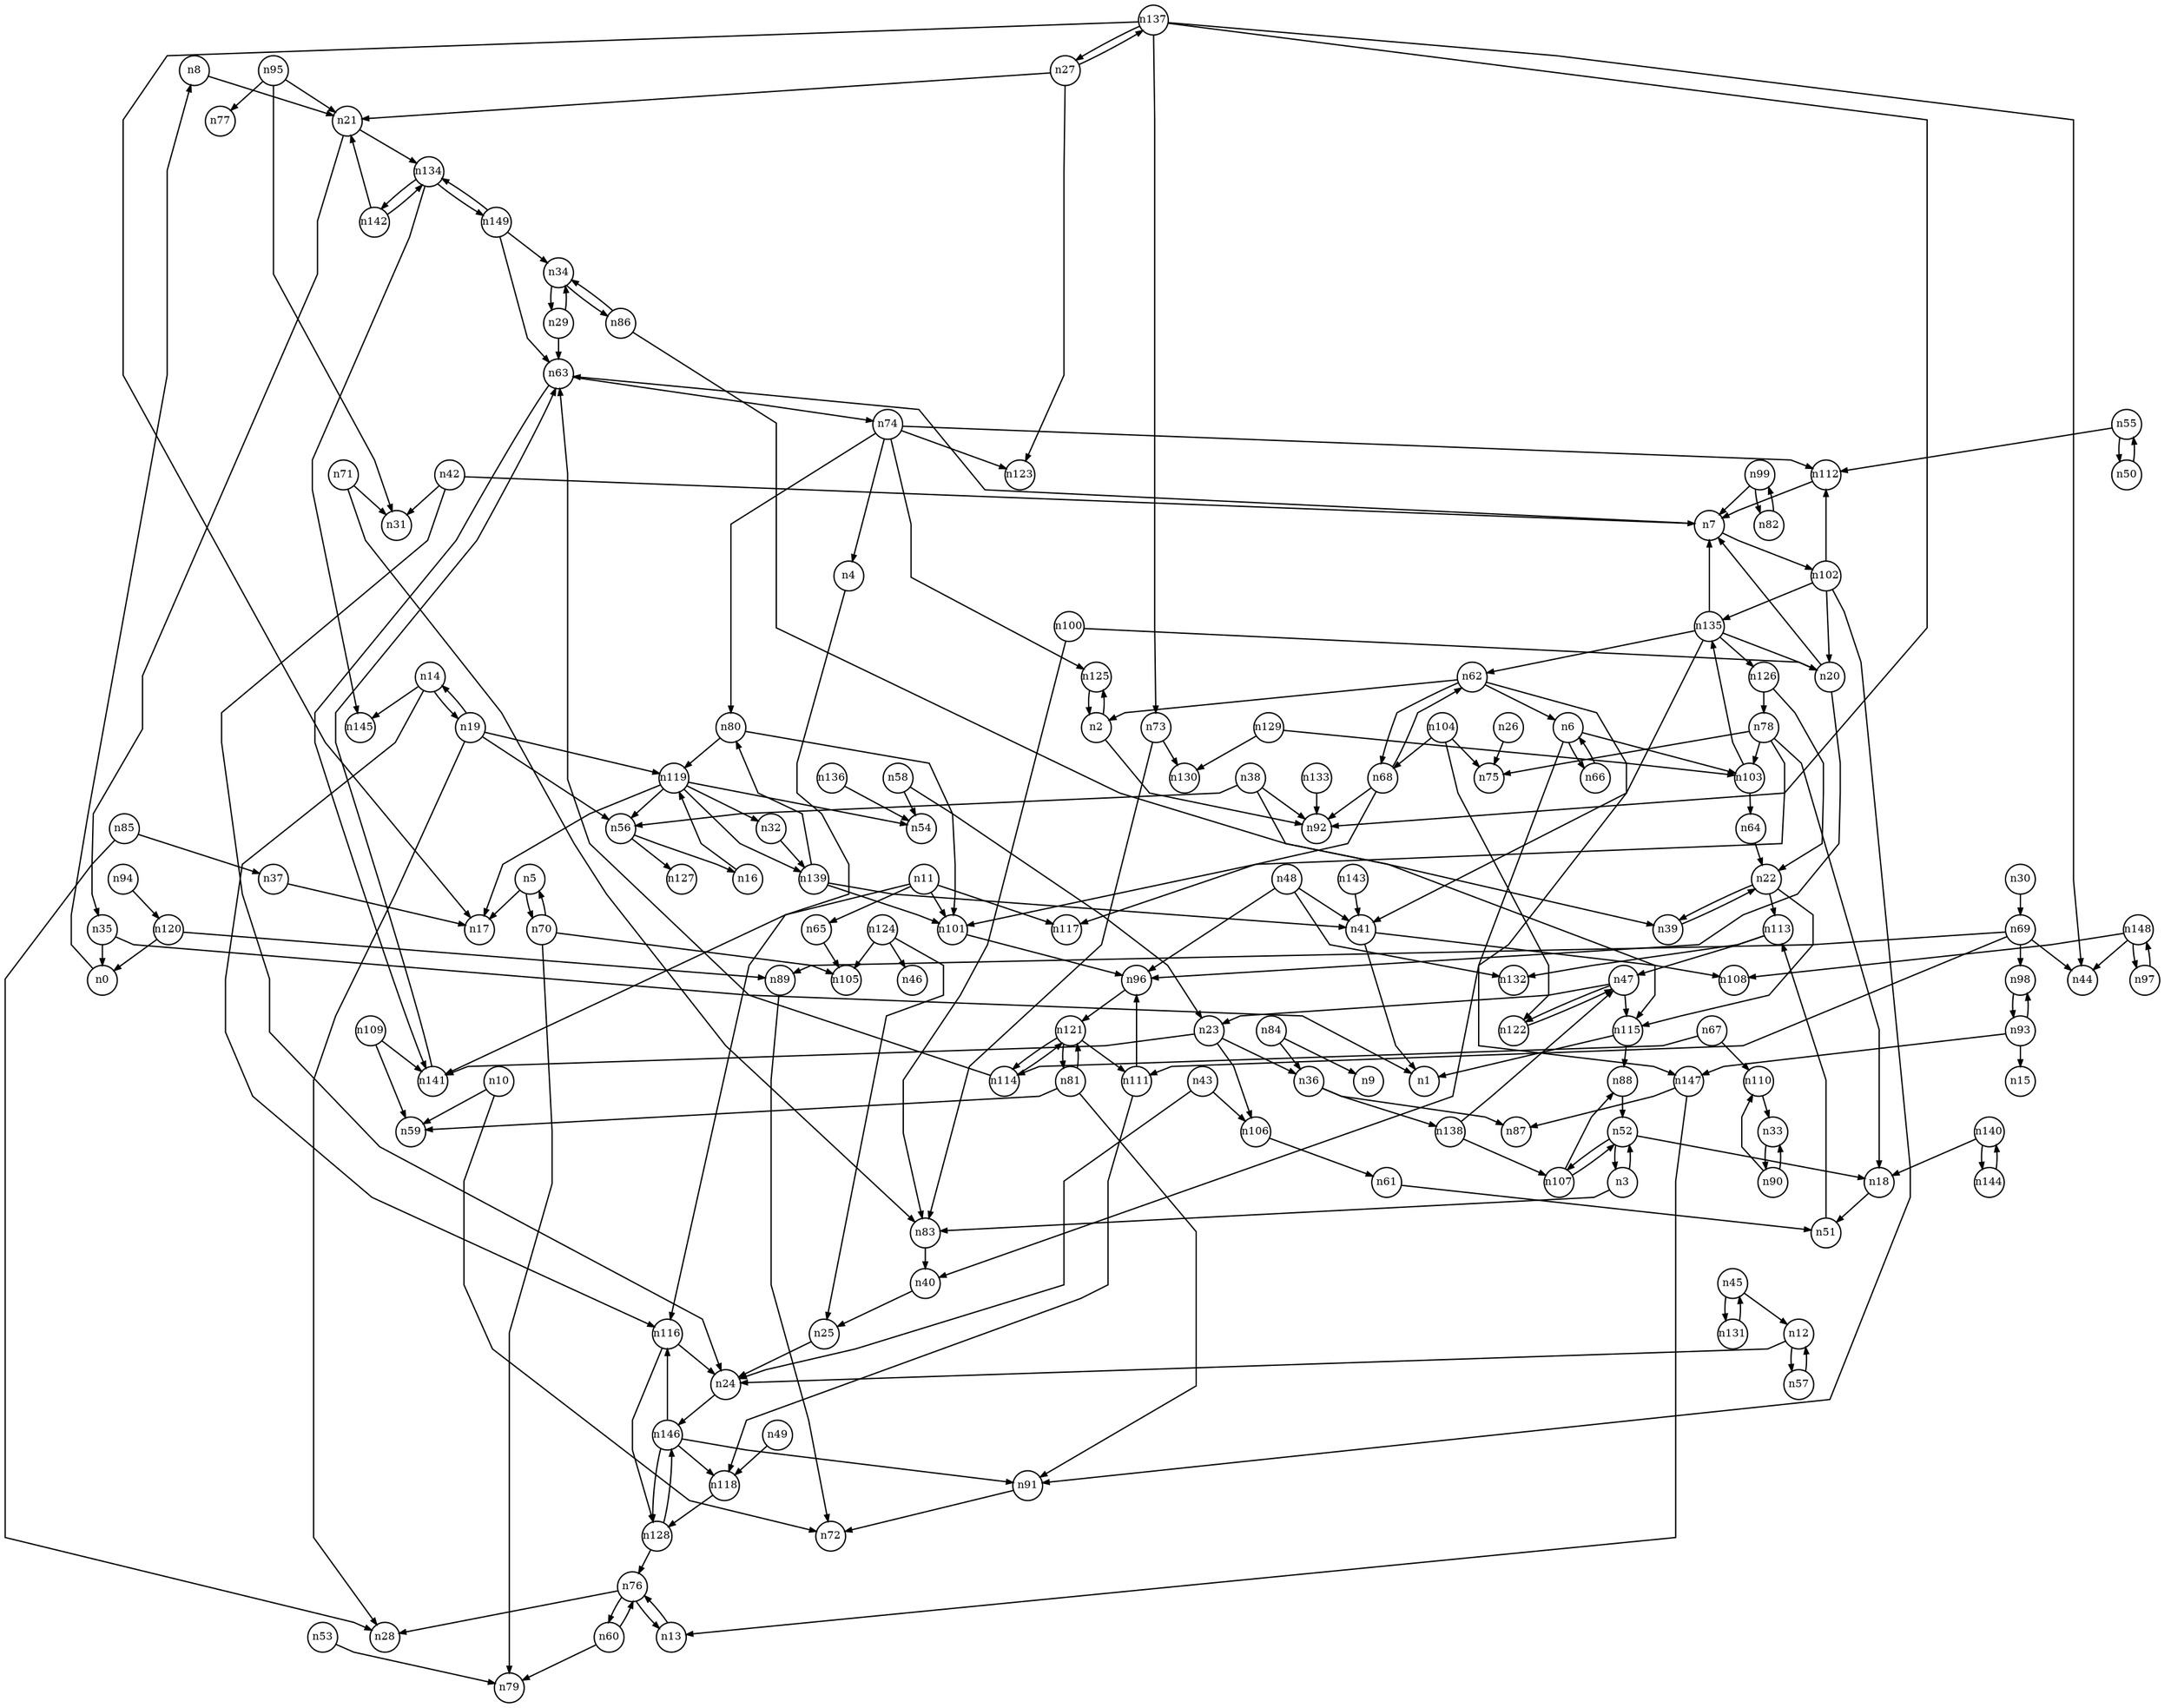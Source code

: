 digraph G{
splines=polyline;
ranksep=0.22;
nodesep=0.22;
nodesize=0.32;
fontsize=8
edge [arrowsize=0.5]
node [fontsize=8 shape=circle width=0.32 fixedsize=shape];

n8 -> n21
n0 -> n8
n2 -> n92
n2 -> n125
n125 -> n2
n83 -> n40
n3 -> n83
n3 -> n52
n116 -> n24
n116 -> n128
n4 -> n116
n5 -> n17
n5 -> n70
n70 -> n79
n70 -> n105
n70 -> n5
n66 -> n6
n6 -> n66
n6 -> n103
n6 -> n147
n103 -> n64
n103 -> n135
n147 -> n13
n147 -> n87
n63 -> n141
n63 -> n74
n7 -> n63
n7 -> n102
n10 -> n59
n10 -> n72
n65 -> n105
n11 -> n65
n11 -> n101
n11 -> n117
n11 -> n141
n101 -> n96
n141 -> n63
n24 -> n146
n12 -> n24
n12 -> n57
n19 -> n28
n19 -> n56
n19 -> n119
n19 -> n14
n14 -> n19
n14 -> n116
n14 -> n145
n119 -> n17
n119 -> n32
n119 -> n54
n119 -> n56
n119 -> n139
n16 -> n119
n51 -> n113
n18 -> n51
n56 -> n127
n56 -> n16
n20 -> n7
n20 -> n96
n96 -> n121
n35 -> n0
n35 -> n1
n21 -> n35
n21 -> n134
n39 -> n22
n22 -> n39
n22 -> n113
n22 -> n115
n113 -> n47
n113 -> n132
n115 -> n1
n115 -> n88
n36 -> n87
n36 -> n138
n23 -> n36
n23 -> n106
n23 -> n141
n106 -> n61
n25 -> n24
n26 -> n75
n27 -> n21
n27 -> n123
n27 -> n137
n137 -> n17
n137 -> n44
n137 -> n73
n137 -> n92
n137 -> n27
n29 -> n63
n29 -> n34
n69 -> n44
n69 -> n89
n69 -> n98
n69 -> n111
n30 -> n69
n90 -> n110
n90 -> n33
n33 -> n90
n34 -> n29
n34 -> n86
n37 -> n17
n38 -> n56
n38 -> n92
n38 -> n115
n40 -> n25
n41 -> n1
n41 -> n108
n42 -> n7
n42 -> n24
n42 -> n31
n43 -> n24
n43 -> n106
n45 -> n12
n45 -> n131
n131 -> n45
n47 -> n23
n47 -> n115
n47 -> n122
n122 -> n47
n48 -> n41
n48 -> n96
n48 -> n132
n118 -> n128
n49 -> n118
n55 -> n112
n55 -> n50
n50 -> n55
n52 -> n3
n52 -> n18
n52 -> n107
n107 -> n88
n107 -> n52
n53 -> n79
n112 -> n7
n57 -> n12
n58 -> n23
n58 -> n54
n60 -> n79
n60 -> n76
n62 -> n2
n62 -> n6
n62 -> n40
n62 -> n68
n68 -> n92
n68 -> n117
n68 -> n62
n64 -> n22
n110 -> n33
n67 -> n110
n67 -> n114
n114 -> n63
n114 -> n121
n89 -> n72
n98 -> n93
n111 -> n96
n111 -> n118
n71 -> n31
n71 -> n83
n73 -> n83
n73 -> n130
n74 -> n4
n74 -> n80
n74 -> n112
n74 -> n123
n74 -> n125
n80 -> n101
n80 -> n119
n13 -> n76
n76 -> n13
n76 -> n28
n76 -> n60
n78 -> n18
n78 -> n75
n78 -> n101
n78 -> n103
n81 -> n59
n81 -> n91
n81 -> n121
n91 -> n72
n99 -> n7
n99 -> n82
n82 -> n99
n84 -> n9
n84 -> n36
n85 -> n28
n85 -> n37
n86 -> n34
n86 -> n39
n93 -> n15
n93 -> n98
n93 -> n147
n120 -> n0
n120 -> n89
n94 -> n120
n95 -> n21
n95 -> n31
n95 -> n77
n100 -> n20
n100 -> n83
n102 -> n20
n102 -> n91
n102 -> n112
n102 -> n135
n135 -> n7
n135 -> n20
n135 -> n41
n135 -> n126
n135 -> n62
n104 -> n68
n104 -> n75
n104 -> n122
n61 -> n51
n88 -> n52
n109 -> n59
n109 -> n141
n32 -> n139
n121 -> n81
n121 -> n111
n121 -> n114
n124 -> n25
n124 -> n46
n124 -> n105
n126 -> n22
n126 -> n78
n128 -> n76
n128 -> n146
n146 -> n91
n146 -> n116
n146 -> n118
n146 -> n128
n129 -> n103
n129 -> n130
n133 -> n92
n142 -> n21
n142 -> n134
n134 -> n142
n134 -> n145
n134 -> n149
n149 -> n34
n149 -> n63
n149 -> n134
n136 -> n54
n138 -> n47
n138 -> n107
n139 -> n41
n139 -> n80
n139 -> n101
n140 -> n18
n140 -> n144
n143 -> n41
n144 -> n140
n148 -> n44
n148 -> n97
n148 -> n108
n97 -> n148
}
